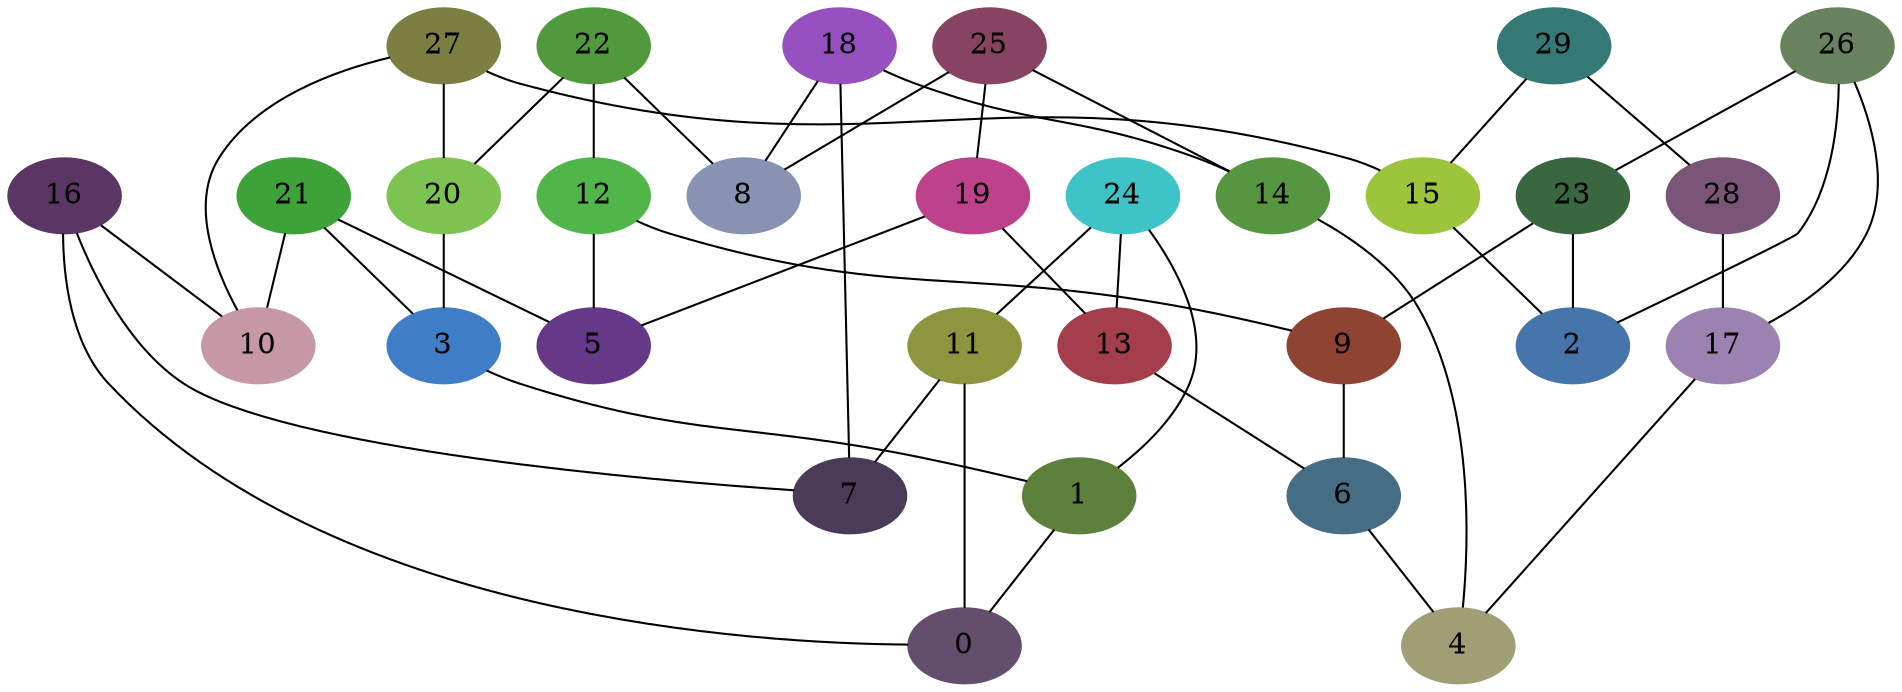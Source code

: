 graph example {
	0 [color="#644E6E" style=filled]
	1 [color="#5D813C" style=filled]
	1 -- 0
	2 [color="#4575AB" style=filled]
	3 [color="#3F7EC7" style=filled]
	3 -- 1
	4 [color="#9F9E75" style=filled]
	5 [color="#663888" style=filled]
	6 [color="#456D84" style=filled]
	6 -- 4
	7 [color="#4B3B59" style=filled]
	8 [color="#8892B3" style=filled]
	9 [color="#8F4433" style=filled]
	9 -- 6
	10 [color="#C698A6" style=filled]
	11 [color="#8D953E" style=filled]
	11 -- 0
	11 -- 7
	12 [color="#50B649" style=filled]
	12 -- 5
	12 -- 9
	13 [color="#A53E4B" style=filled]
	13 -- 6
	14 [color="#579640" style=filled]
	14 -- 4
	15 [color="#9CC53C" style=filled]
	15 -- 2
	16 [color="#5B3564" style=filled]
	16 -- 0
	16 -- 7
	16 -- 10
	17 [color="#9C82B0" style=filled]
	17 -- 4
	18 [color="#9650BF" style=filled]
	18 -- 7
	18 -- 8
	18 -- 14
	19 [color="#BE418C" style=filled]
	19 -- 5
	19 -- 13
	20 [color="#7CC351" style=filled]
	20 -- 3
	21 [color="#3DA338" style=filled]
	21 -- 3
	21 -- 5
	21 -- 10
	22 [color="#51993D" style=filled]
	22 -- 8
	22 -- 12
	22 -- 20
	23 [color="#386740" style=filled]
	23 -- 2
	23 -- 9
	24 [color="#3EC4C7" style=filled]
	24 -- 1
	24 -- 11
	24 -- 13
	25 [color="#884363" style=filled]
	25 -- 8
	25 -- 14
	25 -- 19
	26 [color="#67845E" style=filled]
	26 -- 2
	26 -- 17
	26 -- 23
	27 [color="#7D7E42" style=filled]
	27 -- 10
	27 -- 15
	27 -- 20
	28 [color="#7B5577" style=filled]
	28 -- 17
	29 [color="#347976" style=filled]
	29 -- 15
	29 -- 28
}
